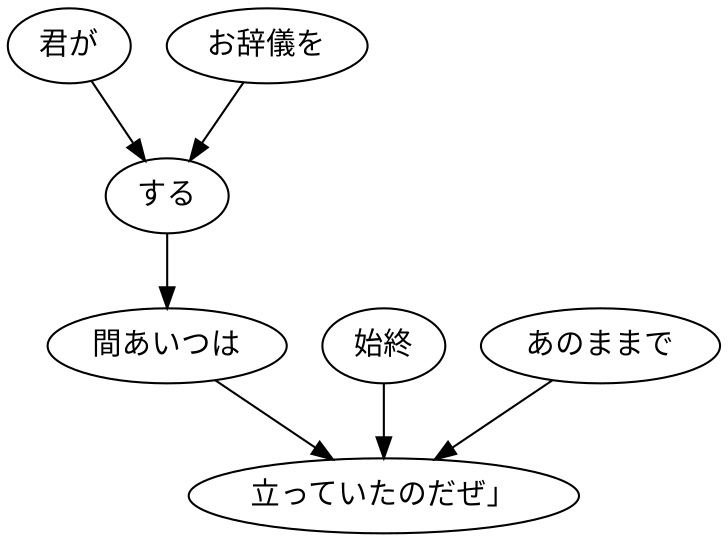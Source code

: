 digraph graph6275 {
	node0 [label="君が"];
	node1 [label="お辞儀を"];
	node2 [label="する"];
	node3 [label="間あいつは"];
	node4 [label="始終"];
	node5 [label="あのままで"];
	node6 [label="立っていたのだぜ」"];
	node0 -> node2;
	node1 -> node2;
	node2 -> node3;
	node3 -> node6;
	node4 -> node6;
	node5 -> node6;
}
